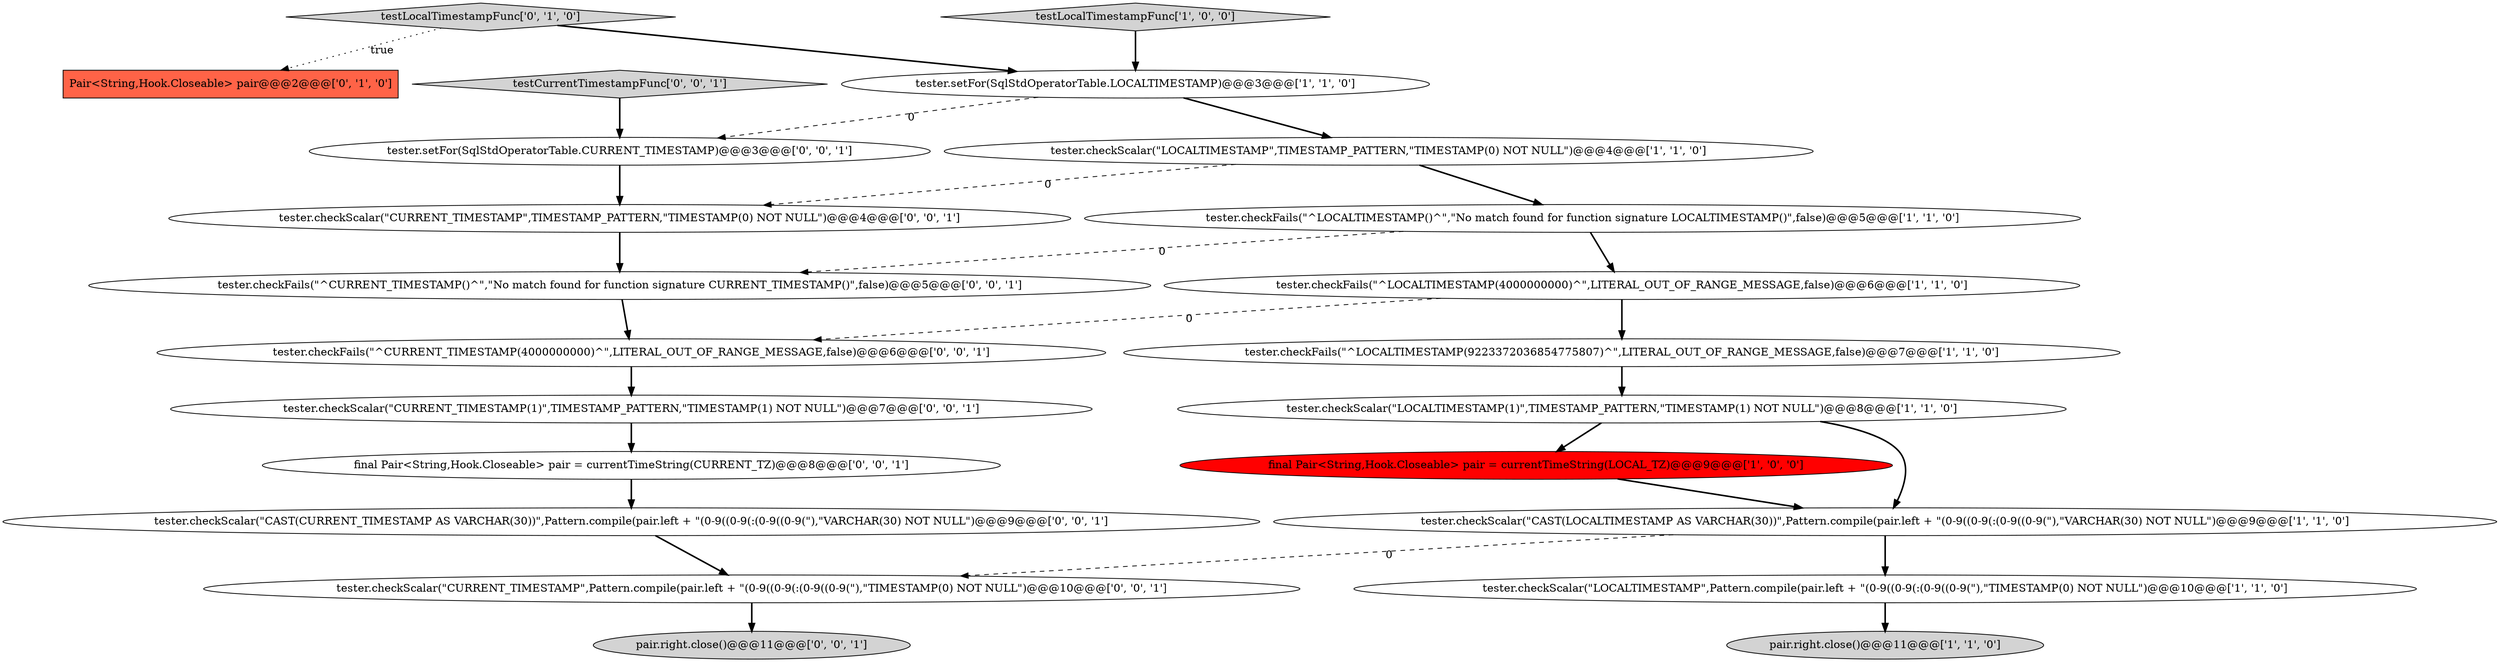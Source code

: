 digraph {
20 [style = filled, label = "tester.checkScalar(\"CURRENT_TIMESTAMP\",Pattern.compile(pair.left + \"(0-9((0-9(:(0-9((0-9(\"),\"TIMESTAMP(0) NOT NULL\")@@@10@@@['0', '0', '1']", fillcolor = white, shape = ellipse image = "AAA0AAABBB3BBB"];
5 [style = filled, label = "tester.setFor(SqlStdOperatorTable.LOCALTIMESTAMP)@@@3@@@['1', '1', '0']", fillcolor = white, shape = ellipse image = "AAA0AAABBB1BBB"];
6 [style = filled, label = "tester.checkFails(\"^LOCALTIMESTAMP(4000000000)^\",LITERAL_OUT_OF_RANGE_MESSAGE,false)@@@6@@@['1', '1', '0']", fillcolor = white, shape = ellipse image = "AAA0AAABBB1BBB"];
7 [style = filled, label = "pair.right.close()@@@11@@@['1', '1', '0']", fillcolor = lightgray, shape = ellipse image = "AAA0AAABBB1BBB"];
16 [style = filled, label = "tester.checkScalar(\"CURRENT_TIMESTAMP(1)\",TIMESTAMP_PATTERN,\"TIMESTAMP(1) NOT NULL\")@@@7@@@['0', '0', '1']", fillcolor = white, shape = ellipse image = "AAA0AAABBB3BBB"];
8 [style = filled, label = "tester.checkFails(\"^LOCALTIMESTAMP(9223372036854775807)^\",LITERAL_OUT_OF_RANGE_MESSAGE,false)@@@7@@@['1', '1', '0']", fillcolor = white, shape = ellipse image = "AAA0AAABBB1BBB"];
12 [style = filled, label = "Pair<String,Hook.Closeable> pair@@@2@@@['0', '1', '0']", fillcolor = tomato, shape = box image = "AAA1AAABBB2BBB"];
14 [style = filled, label = "tester.setFor(SqlStdOperatorTable.CURRENT_TIMESTAMP)@@@3@@@['0', '0', '1']", fillcolor = white, shape = ellipse image = "AAA0AAABBB3BBB"];
15 [style = filled, label = "final Pair<String,Hook.Closeable> pair = currentTimeString(CURRENT_TZ)@@@8@@@['0', '0', '1']", fillcolor = white, shape = ellipse image = "AAA0AAABBB3BBB"];
10 [style = filled, label = "testLocalTimestampFunc['1', '0', '0']", fillcolor = lightgray, shape = diamond image = "AAA0AAABBB1BBB"];
0 [style = filled, label = "tester.checkScalar(\"CAST(LOCALTIMESTAMP AS VARCHAR(30))\",Pattern.compile(pair.left + \"(0-9((0-9(:(0-9((0-9(\"),\"VARCHAR(30) NOT NULL\")@@@9@@@['1', '1', '0']", fillcolor = white, shape = ellipse image = "AAA0AAABBB1BBB"];
19 [style = filled, label = "tester.checkScalar(\"CAST(CURRENT_TIMESTAMP AS VARCHAR(30))\",Pattern.compile(pair.left + \"(0-9((0-9(:(0-9((0-9(\"),\"VARCHAR(30) NOT NULL\")@@@9@@@['0', '0', '1']", fillcolor = white, shape = ellipse image = "AAA0AAABBB3BBB"];
3 [style = filled, label = "final Pair<String,Hook.Closeable> pair = currentTimeString(LOCAL_TZ)@@@9@@@['1', '0', '0']", fillcolor = red, shape = ellipse image = "AAA1AAABBB1BBB"];
1 [style = filled, label = "tester.checkScalar(\"LOCALTIMESTAMP(1)\",TIMESTAMP_PATTERN,\"TIMESTAMP(1) NOT NULL\")@@@8@@@['1', '1', '0']", fillcolor = white, shape = ellipse image = "AAA0AAABBB1BBB"];
22 [style = filled, label = "pair.right.close()@@@11@@@['0', '0', '1']", fillcolor = lightgray, shape = ellipse image = "AAA0AAABBB3BBB"];
18 [style = filled, label = "tester.checkFails(\"^CURRENT_TIMESTAMP(4000000000)^\",LITERAL_OUT_OF_RANGE_MESSAGE,false)@@@6@@@['0', '0', '1']", fillcolor = white, shape = ellipse image = "AAA0AAABBB3BBB"];
11 [style = filled, label = "testLocalTimestampFunc['0', '1', '0']", fillcolor = lightgray, shape = diamond image = "AAA0AAABBB2BBB"];
13 [style = filled, label = "tester.checkScalar(\"CURRENT_TIMESTAMP\",TIMESTAMP_PATTERN,\"TIMESTAMP(0) NOT NULL\")@@@4@@@['0', '0', '1']", fillcolor = white, shape = ellipse image = "AAA0AAABBB3BBB"];
2 [style = filled, label = "tester.checkFails(\"^LOCALTIMESTAMP()^\",\"No match found for function signature LOCALTIMESTAMP\(\)\",false)@@@5@@@['1', '1', '0']", fillcolor = white, shape = ellipse image = "AAA0AAABBB1BBB"];
9 [style = filled, label = "tester.checkScalar(\"LOCALTIMESTAMP\",Pattern.compile(pair.left + \"(0-9((0-9(:(0-9((0-9(\"),\"TIMESTAMP(0) NOT NULL\")@@@10@@@['1', '1', '0']", fillcolor = white, shape = ellipse image = "AAA0AAABBB1BBB"];
17 [style = filled, label = "testCurrentTimestampFunc['0', '0', '1']", fillcolor = lightgray, shape = diamond image = "AAA0AAABBB3BBB"];
21 [style = filled, label = "tester.checkFails(\"^CURRENT_TIMESTAMP()^\",\"No match found for function signature CURRENT_TIMESTAMP\(\)\",false)@@@5@@@['0', '0', '1']", fillcolor = white, shape = ellipse image = "AAA0AAABBB3BBB"];
4 [style = filled, label = "tester.checkScalar(\"LOCALTIMESTAMP\",TIMESTAMP_PATTERN,\"TIMESTAMP(0) NOT NULL\")@@@4@@@['1', '1', '0']", fillcolor = white, shape = ellipse image = "AAA0AAABBB1BBB"];
16->15 [style = bold, label=""];
0->9 [style = bold, label=""];
5->14 [style = dashed, label="0"];
2->6 [style = bold, label=""];
19->20 [style = bold, label=""];
11->12 [style = dotted, label="true"];
1->3 [style = bold, label=""];
4->2 [style = bold, label=""];
1->0 [style = bold, label=""];
9->7 [style = bold, label=""];
15->19 [style = bold, label=""];
0->20 [style = dashed, label="0"];
21->18 [style = bold, label=""];
3->0 [style = bold, label=""];
20->22 [style = bold, label=""];
6->18 [style = dashed, label="0"];
8->1 [style = bold, label=""];
11->5 [style = bold, label=""];
10->5 [style = bold, label=""];
2->21 [style = dashed, label="0"];
17->14 [style = bold, label=""];
5->4 [style = bold, label=""];
6->8 [style = bold, label=""];
14->13 [style = bold, label=""];
4->13 [style = dashed, label="0"];
13->21 [style = bold, label=""];
18->16 [style = bold, label=""];
}
